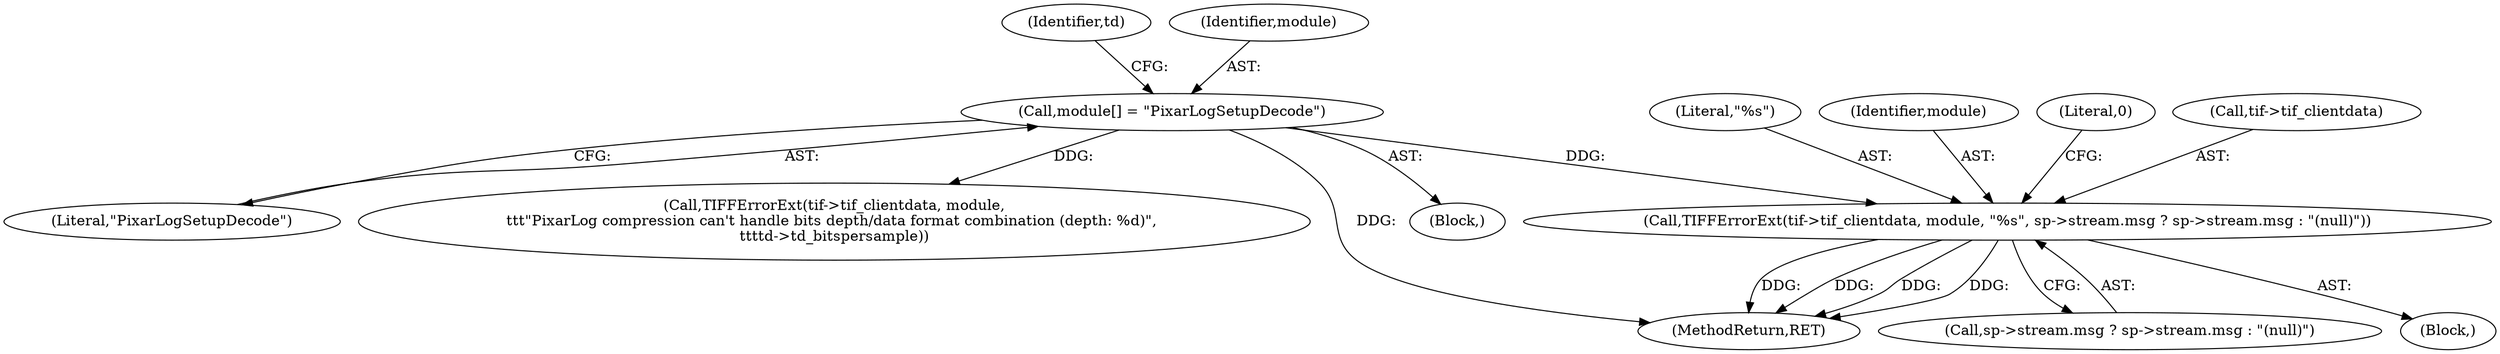 digraph "0_libtiff_391e77fcd217e78b2c51342ac3ddb7100ecacdd2_0@pointer" {
"1000239" [label="(Call,TIFFErrorExt(tif->tif_clientdata, module, \"%s\", sp->stream.msg ? sp->stream.msg : \"(null)\"))"];
"1000108" [label="(Call,module[] = \"PixarLogSetupDecode\")"];
"1000244" [label="(Literal,\"%s\")"];
"1000219" [label="(Call,TIFFErrorExt(tif->tif_clientdata, module,\n\t\t\t\"PixarLog compression can't handle bits depth/data format combination (depth: %d)\", \n\t\t\ttd->td_bitspersample))"];
"1000268" [label="(MethodReturn,RET)"];
"1000108" [label="(Call,module[] = \"PixarLogSetupDecode\")"];
"1000113" [label="(Identifier,td)"];
"1000243" [label="(Identifier,module)"];
"1000106" [label="(Block,)"];
"1000258" [label="(Literal,0)"];
"1000245" [label="(Call,sp->stream.msg ? sp->stream.msg : \"(null)\")"];
"1000240" [label="(Call,tif->tif_clientdata)"];
"1000238" [label="(Block,)"];
"1000239" [label="(Call,TIFFErrorExt(tif->tif_clientdata, module, \"%s\", sp->stream.msg ? sp->stream.msg : \"(null)\"))"];
"1000109" [label="(Identifier,module)"];
"1000110" [label="(Literal,\"PixarLogSetupDecode\")"];
"1000239" -> "1000238"  [label="AST: "];
"1000239" -> "1000245"  [label="CFG: "];
"1000240" -> "1000239"  [label="AST: "];
"1000243" -> "1000239"  [label="AST: "];
"1000244" -> "1000239"  [label="AST: "];
"1000245" -> "1000239"  [label="AST: "];
"1000258" -> "1000239"  [label="CFG: "];
"1000239" -> "1000268"  [label="DDG: "];
"1000239" -> "1000268"  [label="DDG: "];
"1000239" -> "1000268"  [label="DDG: "];
"1000239" -> "1000268"  [label="DDG: "];
"1000108" -> "1000239"  [label="DDG: "];
"1000108" -> "1000106"  [label="AST: "];
"1000108" -> "1000110"  [label="CFG: "];
"1000109" -> "1000108"  [label="AST: "];
"1000110" -> "1000108"  [label="AST: "];
"1000113" -> "1000108"  [label="CFG: "];
"1000108" -> "1000268"  [label="DDG: "];
"1000108" -> "1000219"  [label="DDG: "];
}
